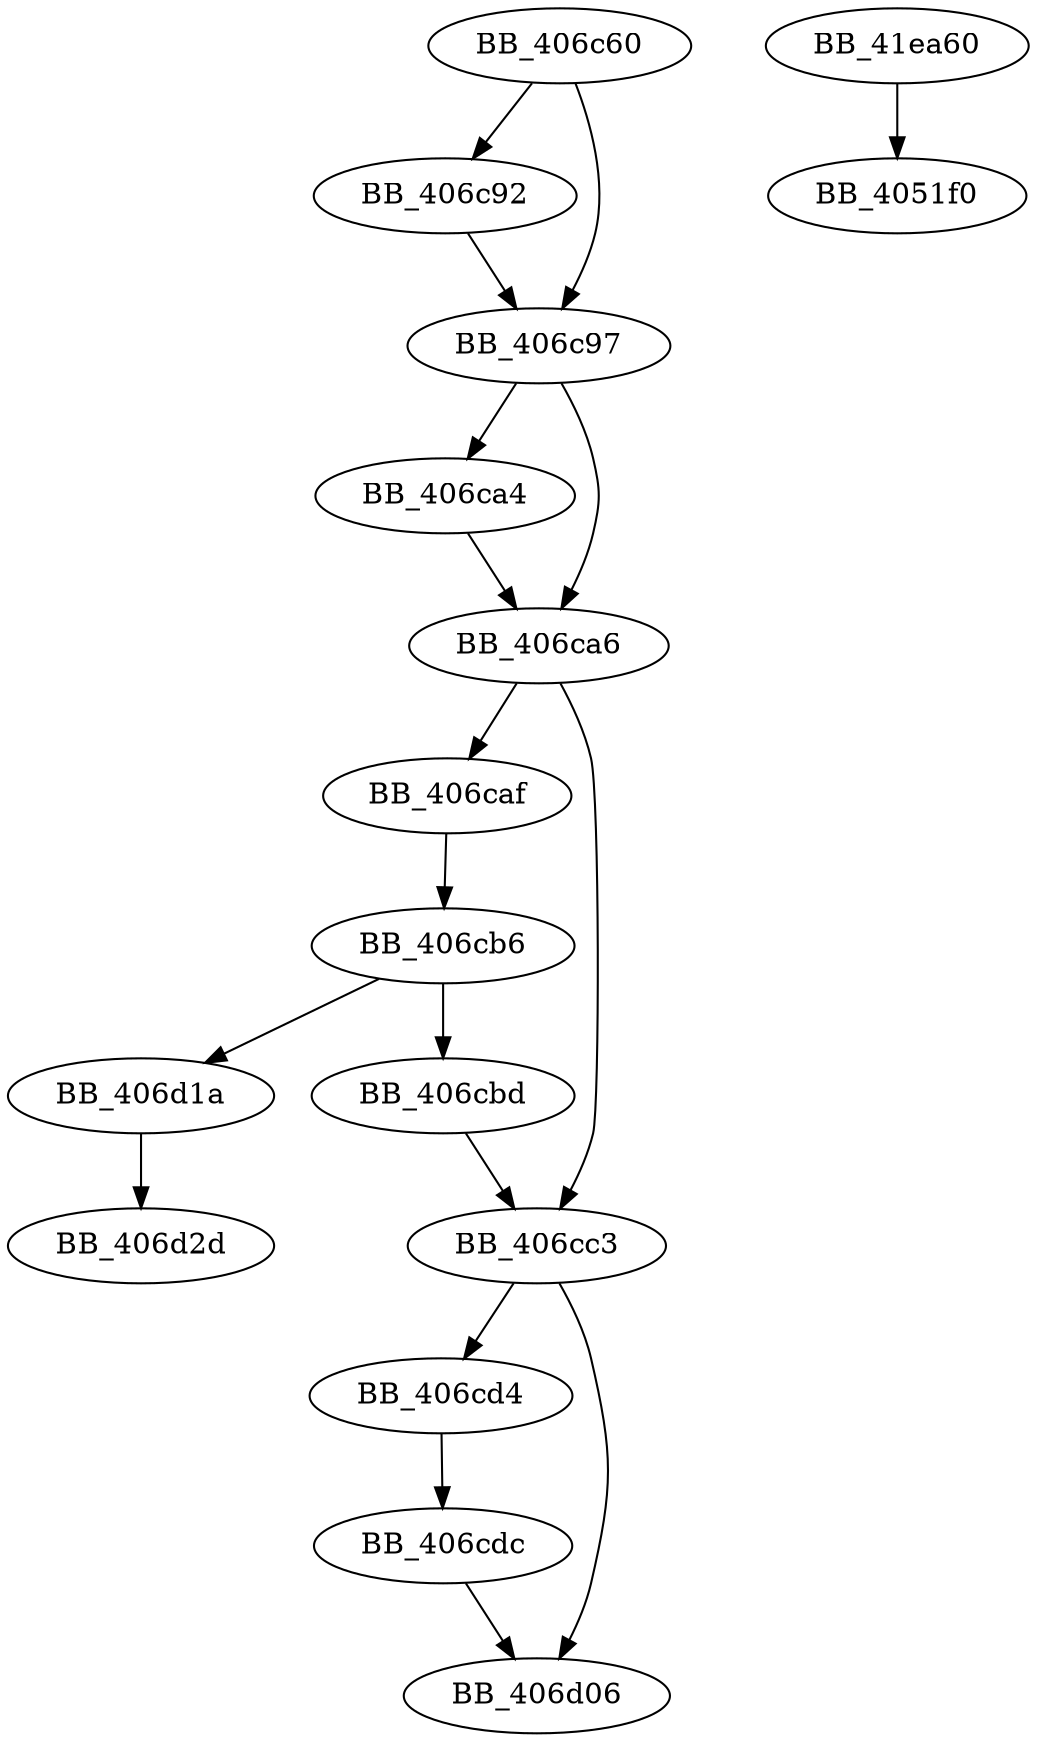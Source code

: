 DiGraph sub_406C60{
BB_406c60->BB_406c92
BB_406c60->BB_406c97
BB_406c92->BB_406c97
BB_406c97->BB_406ca4
BB_406c97->BB_406ca6
BB_406ca4->BB_406ca6
BB_406ca6->BB_406caf
BB_406ca6->BB_406cc3
BB_406caf->BB_406cb6
BB_406cb6->BB_406cbd
BB_406cb6->BB_406d1a
BB_406cbd->BB_406cc3
BB_406cc3->BB_406cd4
BB_406cc3->BB_406d06
BB_406cd4->BB_406cdc
BB_406cdc->BB_406d06
BB_406d1a->BB_406d2d
BB_41ea60->BB_4051f0
}
